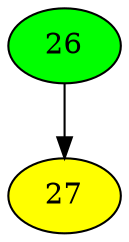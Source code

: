 digraph testName {
0 [label="26" tooltip="FPushFuncD
Int
FPassCE
Int
FPassCE
FCall
PopR
"];
1 [label="27" fillcolor= yellow, style = filled,  tooltip="FPushFuncD
Int
FPassCE
Int
FPassCE
FCall
PopR
Int
RetC
"];
0 -> 1;
0 [fillcolor = green, style = filled]
}
